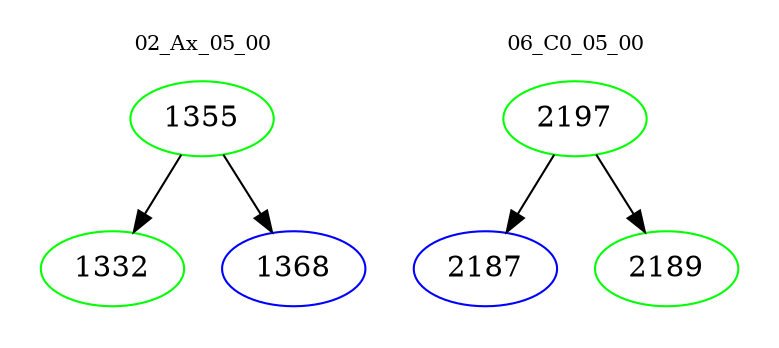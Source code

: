 digraph{
subgraph cluster_0 {
color = white
label = "02_Ax_05_00";
fontsize=10;
T0_1355 [label="1355", color="green"]
T0_1355 -> T0_1332 [color="black"]
T0_1332 [label="1332", color="green"]
T0_1355 -> T0_1368 [color="black"]
T0_1368 [label="1368", color="blue"]
}
subgraph cluster_1 {
color = white
label = "06_C0_05_00";
fontsize=10;
T1_2197 [label="2197", color="green"]
T1_2197 -> T1_2187 [color="black"]
T1_2187 [label="2187", color="blue"]
T1_2197 -> T1_2189 [color="black"]
T1_2189 [label="2189", color="green"]
}
}
